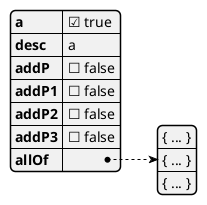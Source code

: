 {
  "sha1": "ey4rnh13d6dnhzosmz0orvzpv9z0qxb",
  "insertion": {
    "when": "2024-06-01T09:03:05.256Z",
    "url": "https://github.com/plantuml/plantuml/issues/1334",
    "user": "plantuml@gmail.com"
  }
}
@startjson
{
    "a": true,
    "desc": "a",
    "addP": false,
    "addP1": false,
    "addP2": false,
    "addP3": false,
    "allOf": [
        "{ ... }",
        "{ ... }",
        "{ ... }"
    ]
}
@endjson
